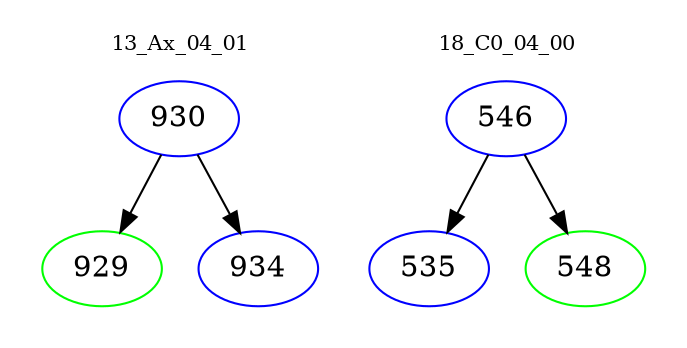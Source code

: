 digraph{
subgraph cluster_0 {
color = white
label = "13_Ax_04_01";
fontsize=10;
T0_930 [label="930", color="blue"]
T0_930 -> T0_929 [color="black"]
T0_929 [label="929", color="green"]
T0_930 -> T0_934 [color="black"]
T0_934 [label="934", color="blue"]
}
subgraph cluster_1 {
color = white
label = "18_C0_04_00";
fontsize=10;
T1_546 [label="546", color="blue"]
T1_546 -> T1_535 [color="black"]
T1_535 [label="535", color="blue"]
T1_546 -> T1_548 [color="black"]
T1_548 [label="548", color="green"]
}
}
